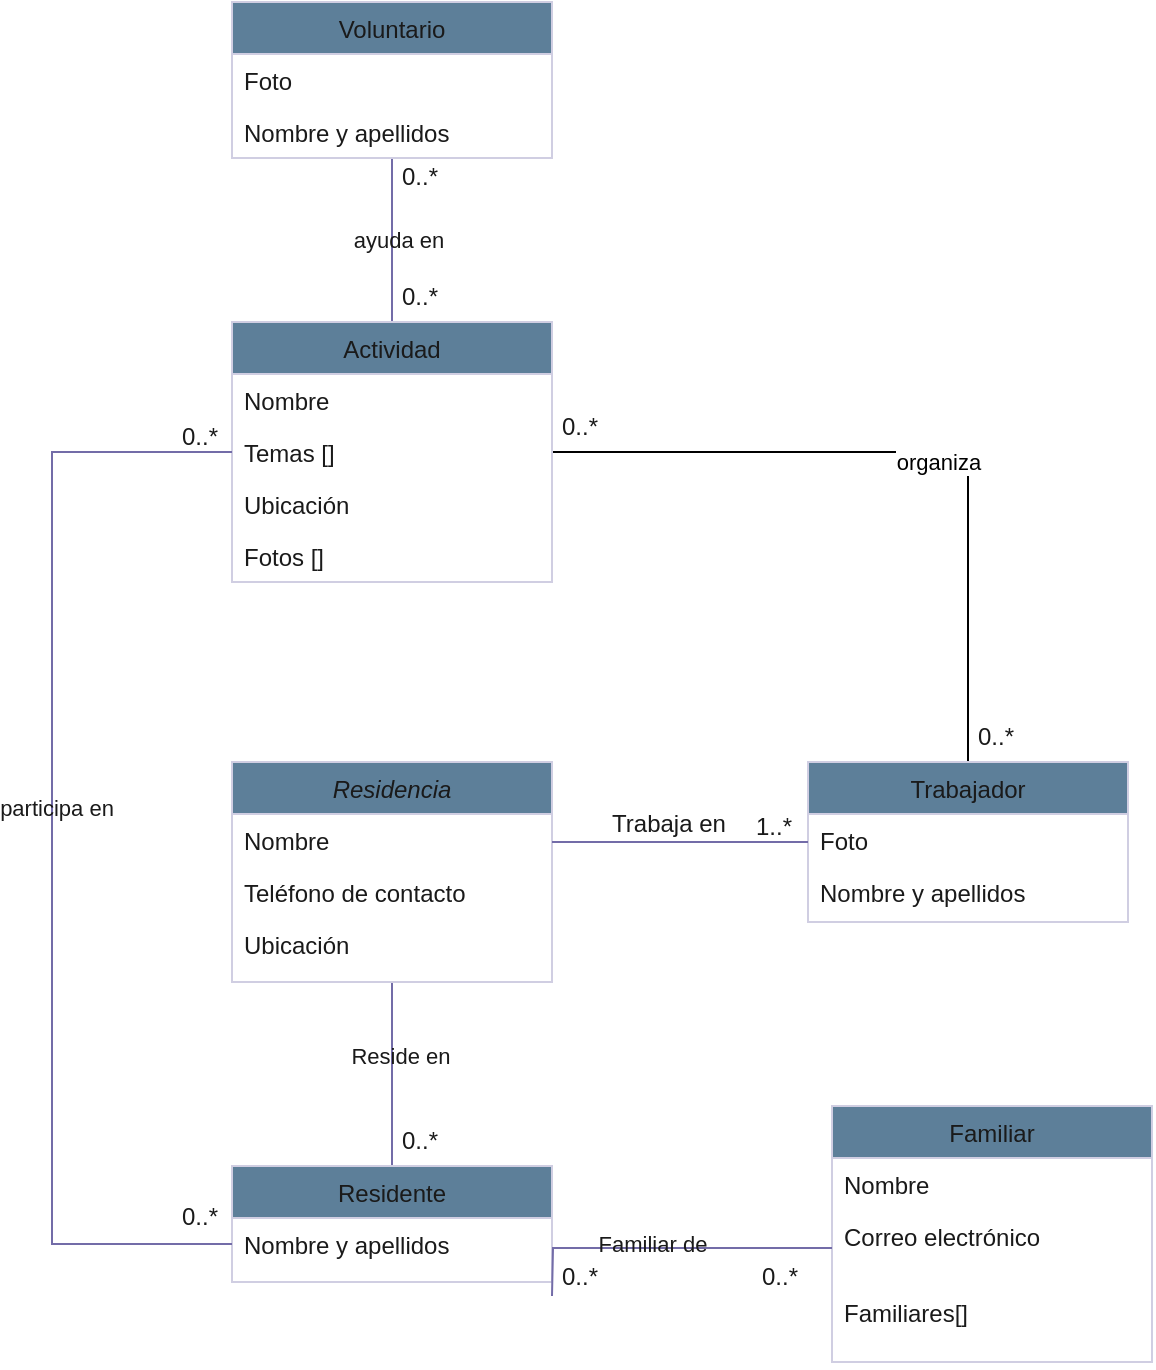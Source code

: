 <mxfile version="26.0.4">
  <diagram id="C5RBs43oDa-KdzZeNtuy" name="Page-1">
    <mxGraphModel grid="1" page="1" gridSize="10" guides="1" tooltips="1" connect="1" arrows="1" fold="1" pageScale="1" pageWidth="827" pageHeight="1169" background="#ffffff" math="0" shadow="0">
      <root>
        <mxCell id="WIyWlLk6GJQsqaUBKTNV-0" />
        <mxCell id="WIyWlLk6GJQsqaUBKTNV-1" parent="WIyWlLk6GJQsqaUBKTNV-0" />
        <mxCell id="gp_3dV_KCP5L1sVKke2m-7" value="" style="edgeStyle=orthogonalEdgeStyle;rounded=0;orthogonalLoop=1;jettySize=auto;html=1;endArrow=none;endFill=0;labelBackgroundColor=none;strokeColor=#736CA8;fontColor=default;" edge="1" parent="WIyWlLk6GJQsqaUBKTNV-1" source="zkfFHV4jXpPFQw0GAbJ--0" target="zkfFHV4jXpPFQw0GAbJ--6">
          <mxGeometry relative="1" as="geometry" />
        </mxCell>
        <mxCell id="gp_3dV_KCP5L1sVKke2m-12" value="Reside en" style="edgeLabel;html=1;align=center;verticalAlign=middle;resizable=0;points=[];labelBackgroundColor=none;fontColor=#1A1A1A;" connectable="0" vertex="1" parent="gp_3dV_KCP5L1sVKke2m-7">
          <mxGeometry x="-0.196" y="4" relative="1" as="geometry">
            <mxPoint as="offset" />
          </mxGeometry>
        </mxCell>
        <mxCell id="zkfFHV4jXpPFQw0GAbJ--0" value="Residencia" style="swimlane;fontStyle=2;align=center;verticalAlign=top;childLayout=stackLayout;horizontal=1;startSize=26;horizontalStack=0;resizeParent=1;resizeLast=0;collapsible=1;marginBottom=0;rounded=0;shadow=0;strokeWidth=1;labelBackgroundColor=none;fillColor=#5D7F99;strokeColor=#D0CEE2;fontColor=#1A1A1A;" vertex="1" parent="WIyWlLk6GJQsqaUBKTNV-1">
          <mxGeometry x="130" y="420" width="160" height="110" as="geometry">
            <mxRectangle x="230" y="140" width="160" height="26" as="alternateBounds" />
          </mxGeometry>
        </mxCell>
        <mxCell id="zkfFHV4jXpPFQw0GAbJ--1" value="Nombre" style="text;align=left;verticalAlign=top;spacingLeft=4;spacingRight=4;overflow=hidden;rotatable=0;points=[[0,0.5],[1,0.5]];portConstraint=eastwest;labelBackgroundColor=none;fontColor=#1A1A1A;" vertex="1" parent="zkfFHV4jXpPFQw0GAbJ--0">
          <mxGeometry y="26" width="160" height="26" as="geometry" />
        </mxCell>
        <mxCell id="zkfFHV4jXpPFQw0GAbJ--2" value="Teléfono de contacto&#xa;" style="text;align=left;verticalAlign=top;spacingLeft=4;spacingRight=4;overflow=hidden;rotatable=0;points=[[0,0.5],[1,0.5]];portConstraint=eastwest;rounded=0;shadow=0;html=0;labelBackgroundColor=none;fontColor=#1A1A1A;" vertex="1" parent="zkfFHV4jXpPFQw0GAbJ--0">
          <mxGeometry y="52" width="160" height="26" as="geometry" />
        </mxCell>
        <mxCell id="gp_3dV_KCP5L1sVKke2m-6" value="Ubicación&#xa;" style="text;align=left;verticalAlign=top;spacingLeft=4;spacingRight=4;overflow=hidden;rotatable=0;points=[[0,0.5],[1,0.5]];portConstraint=eastwest;rounded=0;shadow=0;html=0;labelBackgroundColor=none;fontColor=#1A1A1A;" vertex="1" parent="zkfFHV4jXpPFQw0GAbJ--0">
          <mxGeometry y="78" width="160" height="26" as="geometry" />
        </mxCell>
        <mxCell id="zkfFHV4jXpPFQw0GAbJ--6" value="Residente" style="swimlane;fontStyle=0;align=center;verticalAlign=top;childLayout=stackLayout;horizontal=1;startSize=26;horizontalStack=0;resizeParent=1;resizeLast=0;collapsible=1;marginBottom=0;rounded=0;shadow=0;strokeWidth=1;labelBackgroundColor=none;fillColor=#5D7F99;strokeColor=#D0CEE2;fontColor=#1A1A1A;" vertex="1" parent="WIyWlLk6GJQsqaUBKTNV-1">
          <mxGeometry x="130" y="622" width="160" height="58" as="geometry">
            <mxRectangle x="130" y="380" width="160" height="26" as="alternateBounds" />
          </mxGeometry>
        </mxCell>
        <mxCell id="zkfFHV4jXpPFQw0GAbJ--8" value="Nombre y apellidos" style="text;align=left;verticalAlign=top;spacingLeft=4;spacingRight=4;overflow=hidden;rotatable=0;points=[[0,0.5],[1,0.5]];portConstraint=eastwest;rounded=0;shadow=0;html=0;labelBackgroundColor=none;fontColor=#1A1A1A;" vertex="1" parent="zkfFHV4jXpPFQw0GAbJ--6">
          <mxGeometry y="26" width="160" height="26" as="geometry" />
        </mxCell>
        <mxCell id="gp_3dV_KCP5L1sVKke2m-13" value="" style="edgeStyle=orthogonalEdgeStyle;rounded=0;orthogonalLoop=1;jettySize=auto;html=1;endArrow=none;endFill=0;labelBackgroundColor=none;strokeColor=#736CA8;fontColor=default;" edge="1" parent="WIyWlLk6GJQsqaUBKTNV-1" source="zkfFHV4jXpPFQw0GAbJ--13" target="gp_3dV_KCP5L1sVKke2m-1">
          <mxGeometry relative="1" as="geometry" />
        </mxCell>
        <mxCell id="gp_3dV_KCP5L1sVKke2m-16" value="ayuda en" style="edgeLabel;html=1;align=center;verticalAlign=middle;resizable=0;points=[];labelBackgroundColor=none;fontColor=#1A1A1A;" connectable="0" vertex="1" parent="gp_3dV_KCP5L1sVKke2m-13">
          <mxGeometry y="3" relative="1" as="geometry">
            <mxPoint as="offset" />
          </mxGeometry>
        </mxCell>
        <mxCell id="zkfFHV4jXpPFQw0GAbJ--13" value="Voluntario" style="swimlane;fontStyle=0;align=center;verticalAlign=top;childLayout=stackLayout;horizontal=1;startSize=26;horizontalStack=0;resizeParent=1;resizeLast=0;collapsible=1;marginBottom=0;rounded=0;shadow=0;strokeWidth=1;labelBackgroundColor=none;fillColor=#5D7F99;strokeColor=#D0CEE2;fontColor=#1A1A1A;" vertex="1" parent="WIyWlLk6GJQsqaUBKTNV-1">
          <mxGeometry x="130" y="40" width="160" height="78" as="geometry">
            <mxRectangle x="340" y="380" width="170" height="26" as="alternateBounds" />
          </mxGeometry>
        </mxCell>
        <mxCell id="zkfFHV4jXpPFQw0GAbJ--14" value="Foto" style="text;align=left;verticalAlign=top;spacingLeft=4;spacingRight=4;overflow=hidden;rotatable=0;points=[[0,0.5],[1,0.5]];portConstraint=eastwest;labelBackgroundColor=none;fontColor=#1A1A1A;" vertex="1" parent="zkfFHV4jXpPFQw0GAbJ--13">
          <mxGeometry y="26" width="160" height="26" as="geometry" />
        </mxCell>
        <mxCell id="ve5vGauPZLdeGTIqrJ7Y-3" value="Nombre y apellidos" style="text;align=left;verticalAlign=top;spacingLeft=4;spacingRight=4;overflow=hidden;rotatable=0;points=[[0,0.5],[1,0.5]];portConstraint=eastwest;labelBackgroundColor=none;fontColor=#1A1A1A;" vertex="1" parent="zkfFHV4jXpPFQw0GAbJ--13">
          <mxGeometry y="52" width="160" height="26" as="geometry" />
        </mxCell>
        <mxCell id="ve5vGauPZLdeGTIqrJ7Y-0" style="edgeStyle=orthogonalEdgeStyle;rounded=0;orthogonalLoop=1;jettySize=auto;html=1;exitX=0.5;exitY=0;exitDx=0;exitDy=0;endArrow=none;endFill=0;" edge="1" parent="WIyWlLk6GJQsqaUBKTNV-1" source="zkfFHV4jXpPFQw0GAbJ--17" target="gp_3dV_KCP5L1sVKke2m-3">
          <mxGeometry relative="1" as="geometry" />
        </mxCell>
        <mxCell id="ve5vGauPZLdeGTIqrJ7Y-1" value="organiza" style="edgeLabel;html=1;align=center;verticalAlign=middle;resizable=0;points=[];" connectable="0" vertex="1" parent="ve5vGauPZLdeGTIqrJ7Y-0">
          <mxGeometry x="-0.063" y="5" relative="1" as="geometry">
            <mxPoint as="offset" />
          </mxGeometry>
        </mxCell>
        <mxCell id="zkfFHV4jXpPFQw0GAbJ--17" value="Trabajador" style="swimlane;fontStyle=0;align=center;verticalAlign=top;childLayout=stackLayout;horizontal=1;startSize=26;horizontalStack=0;resizeParent=1;resizeLast=0;collapsible=1;marginBottom=0;rounded=0;shadow=0;strokeWidth=1;labelBackgroundColor=none;fillColor=#5D7F99;strokeColor=#D0CEE2;fontColor=#1A1A1A;" vertex="1" parent="WIyWlLk6GJQsqaUBKTNV-1">
          <mxGeometry x="418" y="420" width="160" height="80" as="geometry">
            <mxRectangle x="550" y="140" width="160" height="26" as="alternateBounds" />
          </mxGeometry>
        </mxCell>
        <mxCell id="zkfFHV4jXpPFQw0GAbJ--18" value="Foto" style="text;align=left;verticalAlign=top;spacingLeft=4;spacingRight=4;overflow=hidden;rotatable=0;points=[[0,0.5],[1,0.5]];portConstraint=eastwest;labelBackgroundColor=none;fontColor=#1A1A1A;" vertex="1" parent="zkfFHV4jXpPFQw0GAbJ--17">
          <mxGeometry y="26" width="160" height="26" as="geometry" />
        </mxCell>
        <mxCell id="zkfFHV4jXpPFQw0GAbJ--19" value="Nombre y apellidos" style="text;align=left;verticalAlign=top;spacingLeft=4;spacingRight=4;overflow=hidden;rotatable=0;points=[[0,0.5],[1,0.5]];portConstraint=eastwest;rounded=0;shadow=0;html=0;labelBackgroundColor=none;fontColor=#1A1A1A;" vertex="1" parent="zkfFHV4jXpPFQw0GAbJ--17">
          <mxGeometry y="52" width="160" height="26" as="geometry" />
        </mxCell>
        <mxCell id="zkfFHV4jXpPFQw0GAbJ--26" value="" style="endArrow=none;shadow=0;strokeWidth=1;rounded=0;curved=0;endFill=0;edgeStyle=elbowEdgeStyle;elbow=vertical;labelBackgroundColor=none;strokeColor=#736CA8;fontColor=default;" edge="1" parent="WIyWlLk6GJQsqaUBKTNV-1" source="zkfFHV4jXpPFQw0GAbJ--0" target="zkfFHV4jXpPFQw0GAbJ--17">
          <mxGeometry x="0.5" y="41" relative="1" as="geometry">
            <mxPoint x="290" y="492" as="sourcePoint" />
            <mxPoint x="450" y="492" as="targetPoint" />
            <mxPoint x="-40" y="32" as="offset" />
          </mxGeometry>
        </mxCell>
        <mxCell id="zkfFHV4jXpPFQw0GAbJ--27" value="1..*" style="resizable=0;align=left;verticalAlign=bottom;labelBackgroundColor=none;fontSize=12;fillColor=#5D7F99;strokeColor=#D0CEE2;fontColor=#1A1A1A;" connectable="0" vertex="1" parent="zkfFHV4jXpPFQw0GAbJ--26">
          <mxGeometry x="-1" relative="1" as="geometry">
            <mxPoint x="100" y="1" as="offset" />
          </mxGeometry>
        </mxCell>
        <mxCell id="zkfFHV4jXpPFQw0GAbJ--29" value="Trabaja en" style="text;html=1;resizable=0;points=[];;align=center;verticalAlign=middle;labelBackgroundColor=none;rounded=0;shadow=0;strokeWidth=1;fontSize=12;fontColor=#1A1A1A;" vertex="1" connectable="0" parent="zkfFHV4jXpPFQw0GAbJ--26">
          <mxGeometry x="0.5" y="49" relative="1" as="geometry">
            <mxPoint x="-38" y="40" as="offset" />
          </mxGeometry>
        </mxCell>
        <mxCell id="gp_3dV_KCP5L1sVKke2m-1" value="Actividad" style="swimlane;fontStyle=0;align=center;verticalAlign=top;childLayout=stackLayout;horizontal=1;startSize=26;horizontalStack=0;resizeParent=1;resizeLast=0;collapsible=1;marginBottom=0;rounded=0;shadow=0;strokeWidth=1;labelBackgroundColor=none;fillColor=#5D7F99;strokeColor=#D0CEE2;fontColor=#1A1A1A;" vertex="1" parent="WIyWlLk6GJQsqaUBKTNV-1">
          <mxGeometry x="130" y="200" width="160" height="130" as="geometry">
            <mxRectangle x="230" y="140" width="160" height="26" as="alternateBounds" />
          </mxGeometry>
        </mxCell>
        <mxCell id="gp_3dV_KCP5L1sVKke2m-2" value="Nombre" style="text;align=left;verticalAlign=top;spacingLeft=4;spacingRight=4;overflow=hidden;rotatable=0;points=[[0,0.5],[1,0.5]];portConstraint=eastwest;labelBackgroundColor=none;fontColor=#1A1A1A;" vertex="1" parent="gp_3dV_KCP5L1sVKke2m-1">
          <mxGeometry y="26" width="160" height="26" as="geometry" />
        </mxCell>
        <mxCell id="gp_3dV_KCP5L1sVKke2m-3" value="Temas []" style="text;align=left;verticalAlign=top;spacingLeft=4;spacingRight=4;overflow=hidden;rotatable=0;points=[[0,0.5],[1,0.5]];portConstraint=eastwest;rounded=0;shadow=0;html=0;labelBackgroundColor=none;fontColor=#1A1A1A;" vertex="1" parent="gp_3dV_KCP5L1sVKke2m-1">
          <mxGeometry y="52" width="160" height="26" as="geometry" />
        </mxCell>
        <mxCell id="gp_3dV_KCP5L1sVKke2m-4" value="Ubicación" style="text;align=left;verticalAlign=top;spacingLeft=4;spacingRight=4;overflow=hidden;rotatable=0;points=[[0,0.5],[1,0.5]];portConstraint=eastwest;rounded=0;shadow=0;html=0;labelBackgroundColor=none;fontColor=#1A1A1A;" vertex="1" parent="gp_3dV_KCP5L1sVKke2m-1">
          <mxGeometry y="78" width="160" height="26" as="geometry" />
        </mxCell>
        <mxCell id="gp_3dV_KCP5L1sVKke2m-30" value="Fotos []" style="text;align=left;verticalAlign=top;spacingLeft=4;spacingRight=4;overflow=hidden;rotatable=0;points=[[0,0.5],[1,0.5]];portConstraint=eastwest;rounded=0;shadow=0;html=0;labelBackgroundColor=none;fontColor=#1A1A1A;" vertex="1" parent="gp_3dV_KCP5L1sVKke2m-1">
          <mxGeometry y="104" width="160" height="26" as="geometry" />
        </mxCell>
        <mxCell id="gp_3dV_KCP5L1sVKke2m-8" value="0..*" style="resizable=0;align=left;verticalAlign=bottom;labelBackgroundColor=none;fontSize=12;fillColor=#5D7F99;strokeColor=#D0CEE2;fontColor=#1A1A1A;" connectable="0" vertex="1" parent="WIyWlLk6GJQsqaUBKTNV-1">
          <mxGeometry x="210" y="622" as="geometry">
            <mxPoint x="3" y="-4" as="offset" />
          </mxGeometry>
        </mxCell>
        <mxCell id="gp_3dV_KCP5L1sVKke2m-11" style="edgeStyle=orthogonalEdgeStyle;rounded=0;orthogonalLoop=1;jettySize=auto;html=1;exitX=0;exitY=0.5;exitDx=0;exitDy=0;entryX=0;entryY=0.5;entryDx=0;entryDy=0;endArrow=none;endFill=0;labelBackgroundColor=none;strokeColor=#736CA8;fontColor=default;" edge="1" parent="WIyWlLk6GJQsqaUBKTNV-1" target="gp_3dV_KCP5L1sVKke2m-3">
          <mxGeometry relative="1" as="geometry">
            <Array as="points">
              <mxPoint x="40" y="661" />
              <mxPoint x="40" y="265" />
            </Array>
            <mxPoint x="130" y="661" as="sourcePoint" />
          </mxGeometry>
        </mxCell>
        <mxCell id="gp_3dV_KCP5L1sVKke2m-17" value="participa en" style="edgeLabel;html=1;align=center;verticalAlign=middle;resizable=0;points=[];labelBackgroundColor=none;fontColor=#1A1A1A;" connectable="0" vertex="1" parent="gp_3dV_KCP5L1sVKke2m-11">
          <mxGeometry x="0.069" y="-2" relative="1" as="geometry">
            <mxPoint as="offset" />
          </mxGeometry>
        </mxCell>
        <mxCell id="gp_3dV_KCP5L1sVKke2m-14" value="0..*" style="resizable=0;align=left;verticalAlign=bottom;labelBackgroundColor=none;fontSize=12;fillColor=#5D7F99;strokeColor=#D0CEE2;fontColor=#1A1A1A;" connectable="0" vertex="1" parent="WIyWlLk6GJQsqaUBKTNV-1">
          <mxGeometry x="210" y="200" as="geometry">
            <mxPoint x="3" y="-4" as="offset" />
          </mxGeometry>
        </mxCell>
        <mxCell id="gp_3dV_KCP5L1sVKke2m-15" value="0..*" style="resizable=0;align=left;verticalAlign=bottom;labelBackgroundColor=none;fontSize=12;fillColor=#5D7F99;strokeColor=#D0CEE2;fontColor=#1A1A1A;" connectable="0" vertex="1" parent="WIyWlLk6GJQsqaUBKTNV-1">
          <mxGeometry x="210" y="140" as="geometry">
            <mxPoint x="3" y="-4" as="offset" />
          </mxGeometry>
        </mxCell>
        <mxCell id="gp_3dV_KCP5L1sVKke2m-18" value="0..*" style="resizable=0;align=left;verticalAlign=bottom;labelBackgroundColor=none;fontSize=12;fillColor=#5D7F99;strokeColor=#D0CEE2;fontColor=#1A1A1A;" connectable="0" vertex="1" parent="WIyWlLk6GJQsqaUBKTNV-1">
          <mxGeometry x="100" y="270" as="geometry">
            <mxPoint x="3" y="-4" as="offset" />
          </mxGeometry>
        </mxCell>
        <mxCell id="gp_3dV_KCP5L1sVKke2m-19" value="0..*" style="resizable=0;align=left;verticalAlign=bottom;labelBackgroundColor=none;fontSize=12;fillColor=#5D7F99;strokeColor=#D0CEE2;fontColor=#1A1A1A;" connectable="0" vertex="1" parent="WIyWlLk6GJQsqaUBKTNV-1">
          <mxGeometry x="100" y="660" as="geometry">
            <mxPoint x="3" y="-4" as="offset" />
          </mxGeometry>
        </mxCell>
        <mxCell id="gp_3dV_KCP5L1sVKke2m-20" value="0..*" style="resizable=0;align=left;verticalAlign=bottom;labelBackgroundColor=none;fontSize=12;fillColor=#5D7F99;strokeColor=#D0CEE2;fontColor=#1A1A1A;" connectable="0" vertex="1" parent="WIyWlLk6GJQsqaUBKTNV-1">
          <mxGeometry x="290" y="265" as="geometry">
            <mxPoint x="3" y="-4" as="offset" />
          </mxGeometry>
        </mxCell>
        <mxCell id="gp_3dV_KCP5L1sVKke2m-21" value="Familiar" style="swimlane;fontStyle=0;align=center;verticalAlign=top;childLayout=stackLayout;horizontal=1;startSize=26;horizontalStack=0;resizeParent=1;resizeLast=0;collapsible=1;marginBottom=0;rounded=0;shadow=0;strokeWidth=1;labelBackgroundColor=none;fillColor=#5D7F99;strokeColor=#D0CEE2;fontColor=#1A1A1A;" vertex="1" parent="WIyWlLk6GJQsqaUBKTNV-1">
          <mxGeometry x="430" y="592" width="160" height="128" as="geometry">
            <mxRectangle x="340" y="380" width="170" height="26" as="alternateBounds" />
          </mxGeometry>
        </mxCell>
        <mxCell id="ve5vGauPZLdeGTIqrJ7Y-4" value="Nombre" style="text;align=left;verticalAlign=top;spacingLeft=4;spacingRight=4;overflow=hidden;rotatable=0;points=[[0,0.5],[1,0.5]];portConstraint=eastwest;labelBackgroundColor=none;fontColor=#1A1A1A;" vertex="1" parent="gp_3dV_KCP5L1sVKke2m-21">
          <mxGeometry y="26" width="160" height="26" as="geometry" />
        </mxCell>
        <mxCell id="gp_3dV_KCP5L1sVKke2m-22" value="Correo electrónico" style="text;align=left;verticalAlign=top;spacingLeft=4;spacingRight=4;overflow=hidden;rotatable=0;points=[[0,0.5],[1,0.5]];portConstraint=eastwest;labelBackgroundColor=none;fontColor=#1A1A1A;" vertex="1" parent="gp_3dV_KCP5L1sVKke2m-21">
          <mxGeometry y="52" width="160" height="38" as="geometry" />
        </mxCell>
        <mxCell id="ve5vGauPZLdeGTIqrJ7Y-8" value="Familiares[]" style="text;align=left;verticalAlign=top;spacingLeft=4;spacingRight=4;overflow=hidden;rotatable=0;points=[[0,0.5],[1,0.5]];portConstraint=eastwest;labelBackgroundColor=none;fontColor=#1A1A1A;" vertex="1" parent="gp_3dV_KCP5L1sVKke2m-21">
          <mxGeometry y="90" width="160" height="38" as="geometry" />
        </mxCell>
        <mxCell id="gp_3dV_KCP5L1sVKke2m-23" value="0..*" style="resizable=0;align=left;verticalAlign=bottom;labelBackgroundColor=none;fontSize=12;fillColor=#5D7F99;strokeColor=#D0CEE2;fontColor=#1A1A1A;" connectable="0" vertex="1" parent="WIyWlLk6GJQsqaUBKTNV-1">
          <mxGeometry x="290" y="690" as="geometry">
            <mxPoint x="3" y="-4" as="offset" />
          </mxGeometry>
        </mxCell>
        <mxCell id="gp_3dV_KCP5L1sVKke2m-24" value="" style="edgeStyle=orthogonalEdgeStyle;rounded=0;orthogonalLoop=1;jettySize=auto;html=1;endArrow=none;endFill=0;labelBackgroundColor=none;strokeColor=#736CA8;fontColor=default;" edge="1" parent="WIyWlLk6GJQsqaUBKTNV-1" target="gp_3dV_KCP5L1sVKke2m-22">
          <mxGeometry relative="1" as="geometry">
            <mxPoint x="290" y="687.0" as="sourcePoint" />
          </mxGeometry>
        </mxCell>
        <mxCell id="gp_3dV_KCP5L1sVKke2m-26" value="Familiar de" style="edgeLabel;html=1;align=center;verticalAlign=middle;resizable=0;points=[];labelBackgroundColor=none;fontColor=#1A1A1A;" connectable="0" vertex="1" parent="gp_3dV_KCP5L1sVKke2m-24">
          <mxGeometry x="-0.108" y="2" relative="1" as="geometry">
            <mxPoint as="offset" />
          </mxGeometry>
        </mxCell>
        <mxCell id="gp_3dV_KCP5L1sVKke2m-25" value="0..*" style="resizable=0;align=left;verticalAlign=bottom;labelBackgroundColor=none;fontSize=12;fillColor=#5D7F99;strokeColor=#D0CEE2;fontColor=#1A1A1A;" connectable="0" vertex="1" parent="WIyWlLk6GJQsqaUBKTNV-1">
          <mxGeometry x="390" y="690" as="geometry">
            <mxPoint x="3" y="-4" as="offset" />
          </mxGeometry>
        </mxCell>
        <mxCell id="ve5vGauPZLdeGTIqrJ7Y-2" value="0..*" style="resizable=0;align=left;verticalAlign=bottom;labelBackgroundColor=none;fontSize=12;fillColor=#5D7F99;strokeColor=#D0CEE2;fontColor=#1A1A1A;" connectable="0" vertex="1" parent="WIyWlLk6GJQsqaUBKTNV-1">
          <mxGeometry x="498" y="420" as="geometry">
            <mxPoint x="3" y="-4" as="offset" />
          </mxGeometry>
        </mxCell>
      </root>
    </mxGraphModel>
  </diagram>
</mxfile>
